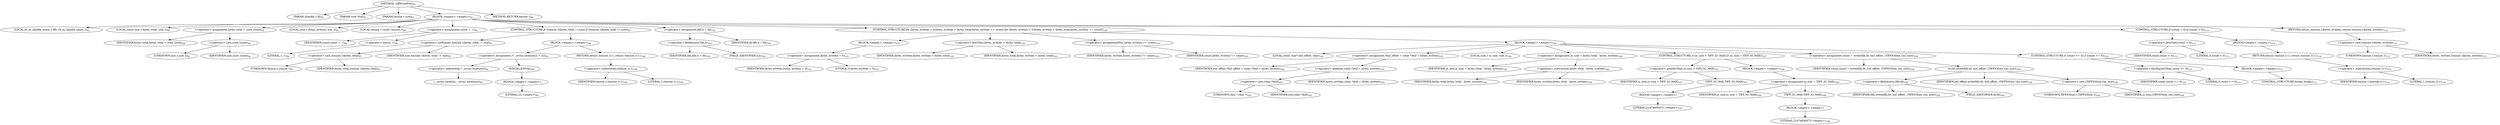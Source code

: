 digraph "_tiffWriteProc" {  
"33672" [label = <(METHOD,_tiffWriteProc)<SUB>91</SUB>> ]
"33673" [label = <(PARAM,thandle_t fd)<SUB>91</SUB>> ]
"33674" [label = <(PARAM,void *buf)<SUB>91</SUB>> ]
"33675" [label = <(PARAM,tmsize_t size)<SUB>91</SUB>> ]
"33676" [label = <(BLOCK,&lt;empty&gt;,&lt;empty&gt;)<SUB>92</SUB>> ]
"33677" [label = <(LOCAL,fd_as_handle_union_t fdh: fd_as_handle_union_t)<SUB>93</SUB>> ]
"33678" [label = <(LOCAL,const size_t bytes_total: size_t)<SUB>94</SUB>> ]
"33679" [label = <(&lt;operator&gt;.assignment,bytes_total = (size_t)size)<SUB>94</SUB>> ]
"33680" [label = <(IDENTIFIER,bytes_total,bytes_total = (size_t)size)<SUB>94</SUB>> ]
"33681" [label = <(&lt;operator&gt;.cast,(size_t)size)<SUB>94</SUB>> ]
"33682" [label = <(UNKNOWN,size_t,size_t)<SUB>94</SUB>> ]
"33683" [label = <(IDENTIFIER,size,(size_t)size)<SUB>94</SUB>> ]
"33684" [label = <(LOCAL,size_t bytes_written: size_t)<SUB>95</SUB>> ]
"33685" [label = <(LOCAL,tmsize_t count: tmsize_t)<SUB>96</SUB>> ]
"33686" [label = <(&lt;operator&gt;.assignment,count = -1)<SUB>96</SUB>> ]
"33687" [label = <(IDENTIFIER,count,count = -1)<SUB>96</SUB>> ]
"33688" [label = <(&lt;operator&gt;.minus,-1)<SUB>96</SUB>> ]
"33689" [label = <(LITERAL,1,-1)<SUB>96</SUB>> ]
"33690" [label = <(CONTROL_STRUCTURE,if ((tmsize_t)bytes_total != size),if ((tmsize_t)bytes_total != size))<SUB>97</SUB>> ]
"33691" [label = <(&lt;operator&gt;.notEquals,(tmsize_t)bytes_total != size)<SUB>97</SUB>> ]
"33692" [label = <(&lt;operator&gt;.cast,(tmsize_t)bytes_total)<SUB>97</SUB>> ]
"33693" [label = <(UNKNOWN,tmsize_t,tmsize_t)<SUB>97</SUB>> ]
"33694" [label = <(IDENTIFIER,bytes_total,(tmsize_t)bytes_total)<SUB>97</SUB>> ]
"33695" [label = <(IDENTIFIER,size,(tmsize_t)bytes_total != size)<SUB>97</SUB>> ]
"33696" [label = <(BLOCK,&lt;empty&gt;,&lt;empty&gt;)<SUB>98</SUB>> ]
"33697" [label = <(&lt;operator&gt;.assignment,(*__errno_location()) = 22)<SUB>99</SUB>> ]
"33698" [label = <(&lt;operator&gt;.indirection,*__errno_location())<SUB>99</SUB>> ]
"33699" [label = <(__errno_location,__errno_location())<SUB>99</SUB>> ]
"33700" [label = <(EINVAL,EINVAL)<SUB>99</SUB>> ]
"33701" [label = <(BLOCK,&lt;empty&gt;,&lt;empty&gt;)> ]
"33702" [label = <(LITERAL,22,&lt;empty&gt;)<SUB>99</SUB>> ]
"33703" [label = <(RETURN,return (tmsize_t)-1;,return (tmsize_t)-1;)<SUB>100</SUB>> ]
"33704" [label = <(&lt;operator&gt;.subtraction,(tmsize_t)-1)<SUB>100</SUB>> ]
"33705" [label = <(IDENTIFIER,tmsize_t,(tmsize_t)-1)<SUB>100</SUB>> ]
"33706" [label = <(LITERAL,1,(tmsize_t)-1)<SUB>100</SUB>> ]
"33707" [label = <(&lt;operator&gt;.assignment,fdh.h = fd)<SUB>102</SUB>> ]
"33708" [label = <(&lt;operator&gt;.fieldAccess,fdh.h)<SUB>102</SUB>> ]
"33709" [label = <(IDENTIFIER,fdh,fdh.h = fd)<SUB>102</SUB>> ]
"33710" [label = <(FIELD_IDENTIFIER,h,h)<SUB>102</SUB>> ]
"33711" [label = <(IDENTIFIER,fd,fdh.h = fd)<SUB>102</SUB>> ]
"33712" [label = <(CONTROL_STRUCTURE,for (bytes_written = 0;bytes_written &lt; bytes_total;bytes_written += count),for (bytes_written = 0;bytes_written &lt; bytes_total;bytes_written += count))<SUB>103</SUB>> ]
"33713" [label = <(BLOCK,&lt;empty&gt;,&lt;empty&gt;)<SUB>103</SUB>> ]
"33714" [label = <(&lt;operator&gt;.assignment,bytes_written = 0)<SUB>103</SUB>> ]
"33715" [label = <(IDENTIFIER,bytes_written,bytes_written = 0)<SUB>103</SUB>> ]
"33716" [label = <(LITERAL,0,bytes_written = 0)<SUB>103</SUB>> ]
"33717" [label = <(&lt;operator&gt;.lessThan,bytes_written &lt; bytes_total)<SUB>103</SUB>> ]
"33718" [label = <(IDENTIFIER,bytes_written,bytes_written &lt; bytes_total)<SUB>103</SUB>> ]
"33719" [label = <(IDENTIFIER,bytes_total,bytes_written &lt; bytes_total)<SUB>103</SUB>> ]
"33720" [label = <(&lt;operator&gt;.assignmentPlus,bytes_written += count)<SUB>103</SUB>> ]
"33721" [label = <(IDENTIFIER,bytes_written,bytes_written += count)<SUB>103</SUB>> ]
"33722" [label = <(IDENTIFIER,count,bytes_written += count)<SUB>103</SUB>> ]
"33723" [label = <(BLOCK,&lt;empty&gt;,&lt;empty&gt;)<SUB>104</SUB>> ]
"33724" [label = <(LOCAL,const char* buf_offset: char)<SUB>105</SUB>> ]
"33725" [label = <(&lt;operator&gt;.assignment,*buf_offset = (char *)buf + bytes_written)<SUB>105</SUB>> ]
"33726" [label = <(IDENTIFIER,buf_offset,*buf_offset = (char *)buf + bytes_written)<SUB>105</SUB>> ]
"33727" [label = <(&lt;operator&gt;.addition,(char *)buf + bytes_written)<SUB>105</SUB>> ]
"33728" [label = <(&lt;operator&gt;.cast,(char *)buf)<SUB>105</SUB>> ]
"33729" [label = <(UNKNOWN,char *,char *)<SUB>105</SUB>> ]
"33730" [label = <(IDENTIFIER,buf,(char *)buf)<SUB>105</SUB>> ]
"33731" [label = <(IDENTIFIER,bytes_written,(char *)buf + bytes_written)<SUB>105</SUB>> ]
"33732" [label = <(LOCAL,size_t io_size: size_t)<SUB>106</SUB>> ]
"33733" [label = <(&lt;operator&gt;.assignment,io_size = bytes_total - bytes_written)<SUB>106</SUB>> ]
"33734" [label = <(IDENTIFIER,io_size,io_size = bytes_total - bytes_written)<SUB>106</SUB>> ]
"33735" [label = <(&lt;operator&gt;.subtraction,bytes_total - bytes_written)<SUB>106</SUB>> ]
"33736" [label = <(IDENTIFIER,bytes_total,bytes_total - bytes_written)<SUB>106</SUB>> ]
"33737" [label = <(IDENTIFIER,bytes_written,bytes_total - bytes_written)<SUB>106</SUB>> ]
"33738" [label = <(CONTROL_STRUCTURE,if (io_size &gt; TIFF_IO_MAX),if (io_size &gt; TIFF_IO_MAX))<SUB>107</SUB>> ]
"33739" [label = <(&lt;operator&gt;.greaterThan,io_size &gt; TIFF_IO_MAX)<SUB>107</SUB>> ]
"33740" [label = <(IDENTIFIER,io_size,io_size &gt; TIFF_IO_MAX)<SUB>107</SUB>> ]
"33741" [label = <(TIFF_IO_MAX,TIFF_IO_MAX)<SUB>107</SUB>> ]
"33742" [label = <(BLOCK,&lt;empty&gt;,&lt;empty&gt;)> ]
"33743" [label = <(LITERAL,2147483647U,&lt;empty&gt;)<SUB>107</SUB>> ]
"33744" [label = <(BLOCK,&lt;empty&gt;,&lt;empty&gt;)<SUB>108</SUB>> ]
"33745" [label = <(&lt;operator&gt;.assignment,io_size = TIFF_IO_MAX)<SUB>108</SUB>> ]
"33746" [label = <(IDENTIFIER,io_size,io_size = TIFF_IO_MAX)<SUB>108</SUB>> ]
"33747" [label = <(TIFF_IO_MAX,TIFF_IO_MAX)<SUB>108</SUB>> ]
"33748" [label = <(BLOCK,&lt;empty&gt;,&lt;empty&gt;)> ]
"33749" [label = <(LITERAL,2147483647U,&lt;empty&gt;)<SUB>108</SUB>> ]
"33750" [label = <(&lt;operator&gt;.assignment,count = write(fdh.fd, buf_offset, (TIFFIOSize_t)io_size))<SUB>109</SUB>> ]
"33751" [label = <(IDENTIFIER,count,count = write(fdh.fd, buf_offset, (TIFFIOSize_t)io_size))<SUB>109</SUB>> ]
"33752" [label = <(write,write(fdh.fd, buf_offset, (TIFFIOSize_t)io_size))<SUB>109</SUB>> ]
"33753" [label = <(&lt;operator&gt;.fieldAccess,fdh.fd)<SUB>109</SUB>> ]
"33754" [label = <(IDENTIFIER,fdh,write(fdh.fd, buf_offset, (TIFFIOSize_t)io_size))<SUB>109</SUB>> ]
"33755" [label = <(FIELD_IDENTIFIER,fd,fd)<SUB>109</SUB>> ]
"33756" [label = <(IDENTIFIER,buf_offset,write(fdh.fd, buf_offset, (TIFFIOSize_t)io_size))<SUB>109</SUB>> ]
"33757" [label = <(&lt;operator&gt;.cast,(TIFFIOSize_t)io_size)<SUB>109</SUB>> ]
"33758" [label = <(UNKNOWN,TIFFIOSize_t,TIFFIOSize_t)<SUB>109</SUB>> ]
"33759" [label = <(IDENTIFIER,io_size,(TIFFIOSize_t)io_size)<SUB>109</SUB>> ]
"33760" [label = <(CONTROL_STRUCTURE,if (count &lt;= 0),if (count &lt;= 0))<SUB>110</SUB>> ]
"33761" [label = <(&lt;operator&gt;.lessEqualsThan,count &lt;= 0)<SUB>110</SUB>> ]
"33762" [label = <(IDENTIFIER,count,count &lt;= 0)<SUB>110</SUB>> ]
"33763" [label = <(LITERAL,0,count &lt;= 0)<SUB>110</SUB>> ]
"33764" [label = <(BLOCK,&lt;empty&gt;,&lt;empty&gt;)<SUB>111</SUB>> ]
"33765" [label = <(CONTROL_STRUCTURE,break;,break;)<SUB>111</SUB>> ]
"33766" [label = <(CONTROL_STRUCTURE,if (count &lt; 0),if (count &lt; 0))<SUB>113</SUB>> ]
"33767" [label = <(&lt;operator&gt;.lessThan,count &lt; 0)<SUB>113</SUB>> ]
"33768" [label = <(IDENTIFIER,count,count &lt; 0)<SUB>113</SUB>> ]
"33769" [label = <(LITERAL,0,count &lt; 0)<SUB>113</SUB>> ]
"33770" [label = <(BLOCK,&lt;empty&gt;,&lt;empty&gt;)<SUB>114</SUB>> ]
"33771" [label = <(RETURN,return (tmsize_t)-1;,return (tmsize_t)-1;)<SUB>114</SUB>> ]
"33772" [label = <(&lt;operator&gt;.subtraction,(tmsize_t)-1)<SUB>114</SUB>> ]
"33773" [label = <(IDENTIFIER,tmsize_t,(tmsize_t)-1)<SUB>114</SUB>> ]
"33774" [label = <(LITERAL,1,(tmsize_t)-1)<SUB>114</SUB>> ]
"33775" [label = <(RETURN,return (tmsize_t)bytes_written;,return (tmsize_t)bytes_written;)<SUB>115</SUB>> ]
"33776" [label = <(&lt;operator&gt;.cast,(tmsize_t)bytes_written)<SUB>115</SUB>> ]
"33777" [label = <(UNKNOWN,tmsize_t,tmsize_t)<SUB>115</SUB>> ]
"33778" [label = <(IDENTIFIER,bytes_written,(tmsize_t)bytes_written)<SUB>115</SUB>> ]
"33779" [label = <(METHOD_RETURN,tmsize_t)<SUB>91</SUB>> ]
  "33672" -> "33673" 
  "33672" -> "33674" 
  "33672" -> "33675" 
  "33672" -> "33676" 
  "33672" -> "33779" 
  "33676" -> "33677" 
  "33676" -> "33678" 
  "33676" -> "33679" 
  "33676" -> "33684" 
  "33676" -> "33685" 
  "33676" -> "33686" 
  "33676" -> "33690" 
  "33676" -> "33707" 
  "33676" -> "33712" 
  "33676" -> "33766" 
  "33676" -> "33775" 
  "33679" -> "33680" 
  "33679" -> "33681" 
  "33681" -> "33682" 
  "33681" -> "33683" 
  "33686" -> "33687" 
  "33686" -> "33688" 
  "33688" -> "33689" 
  "33690" -> "33691" 
  "33690" -> "33696" 
  "33691" -> "33692" 
  "33691" -> "33695" 
  "33692" -> "33693" 
  "33692" -> "33694" 
  "33696" -> "33697" 
  "33696" -> "33703" 
  "33697" -> "33698" 
  "33697" -> "33700" 
  "33698" -> "33699" 
  "33700" -> "33701" 
  "33701" -> "33702" 
  "33703" -> "33704" 
  "33704" -> "33705" 
  "33704" -> "33706" 
  "33707" -> "33708" 
  "33707" -> "33711" 
  "33708" -> "33709" 
  "33708" -> "33710" 
  "33712" -> "33713" 
  "33712" -> "33717" 
  "33712" -> "33720" 
  "33712" -> "33723" 
  "33713" -> "33714" 
  "33714" -> "33715" 
  "33714" -> "33716" 
  "33717" -> "33718" 
  "33717" -> "33719" 
  "33720" -> "33721" 
  "33720" -> "33722" 
  "33723" -> "33724" 
  "33723" -> "33725" 
  "33723" -> "33732" 
  "33723" -> "33733" 
  "33723" -> "33738" 
  "33723" -> "33750" 
  "33723" -> "33760" 
  "33725" -> "33726" 
  "33725" -> "33727" 
  "33727" -> "33728" 
  "33727" -> "33731" 
  "33728" -> "33729" 
  "33728" -> "33730" 
  "33733" -> "33734" 
  "33733" -> "33735" 
  "33735" -> "33736" 
  "33735" -> "33737" 
  "33738" -> "33739" 
  "33738" -> "33744" 
  "33739" -> "33740" 
  "33739" -> "33741" 
  "33741" -> "33742" 
  "33742" -> "33743" 
  "33744" -> "33745" 
  "33745" -> "33746" 
  "33745" -> "33747" 
  "33747" -> "33748" 
  "33748" -> "33749" 
  "33750" -> "33751" 
  "33750" -> "33752" 
  "33752" -> "33753" 
  "33752" -> "33756" 
  "33752" -> "33757" 
  "33753" -> "33754" 
  "33753" -> "33755" 
  "33757" -> "33758" 
  "33757" -> "33759" 
  "33760" -> "33761" 
  "33760" -> "33764" 
  "33761" -> "33762" 
  "33761" -> "33763" 
  "33764" -> "33765" 
  "33766" -> "33767" 
  "33766" -> "33770" 
  "33767" -> "33768" 
  "33767" -> "33769" 
  "33770" -> "33771" 
  "33771" -> "33772" 
  "33772" -> "33773" 
  "33772" -> "33774" 
  "33775" -> "33776" 
  "33776" -> "33777" 
  "33776" -> "33778" 
}
